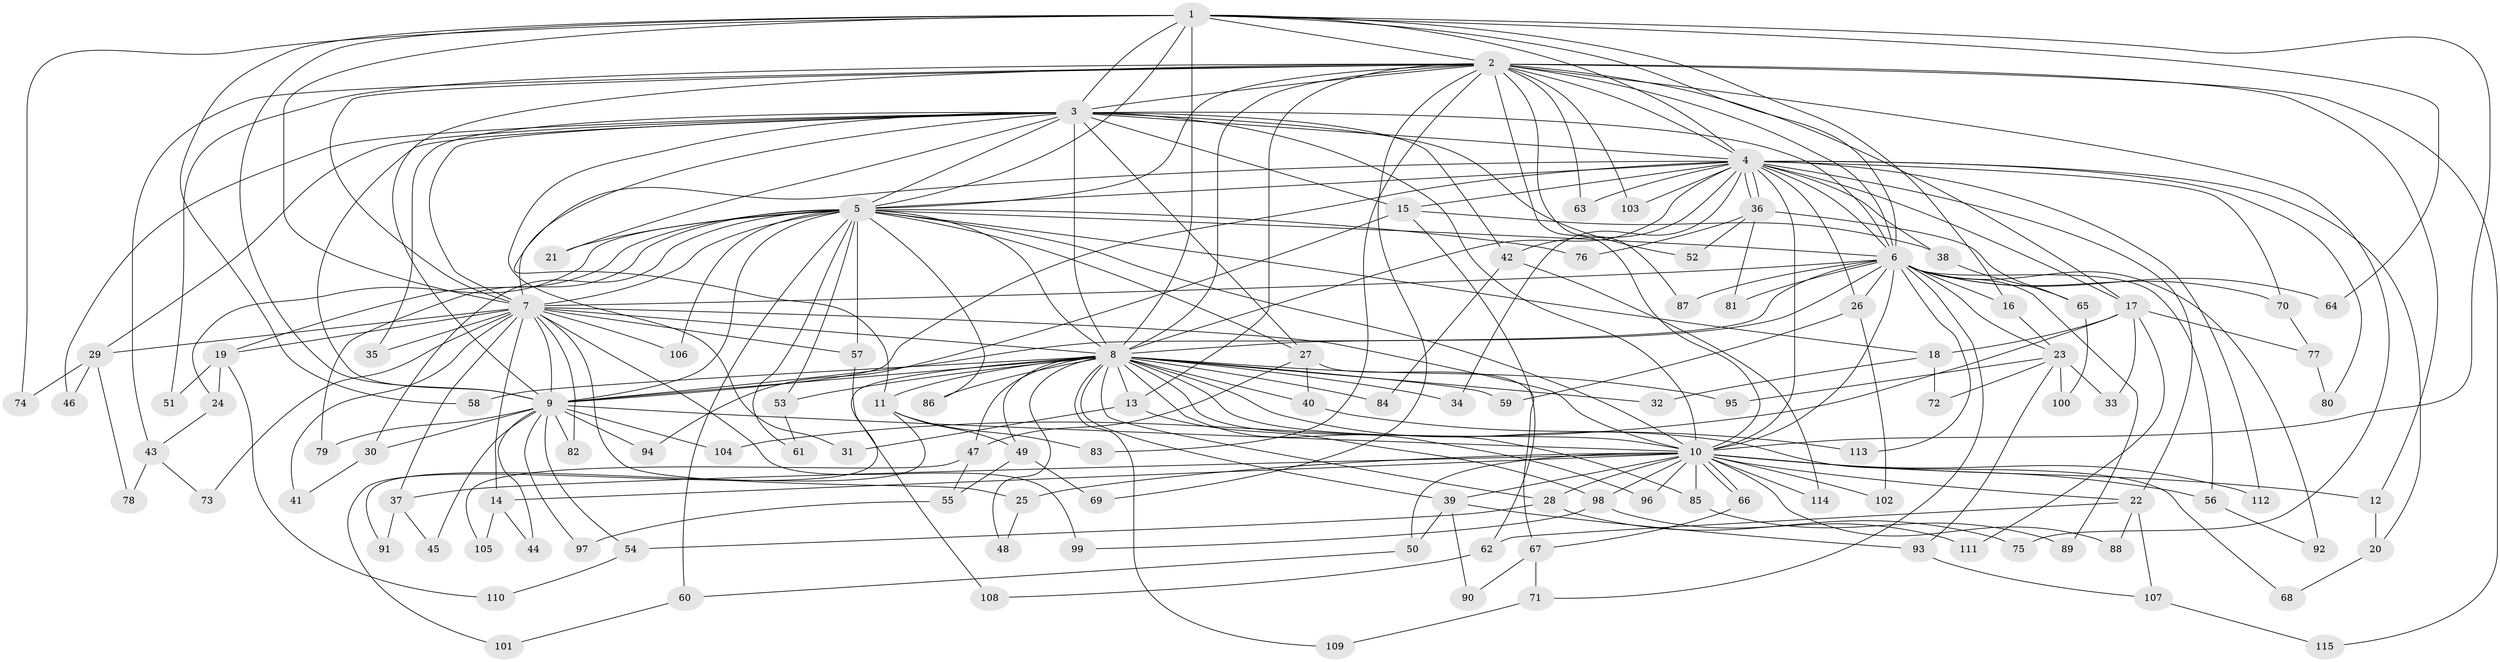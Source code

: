 // coarse degree distribution, {25: 0.029411764705882353, 24: 0.029411764705882353, 4: 0.14705882352941177, 2: 0.47058823529411764, 5: 0.029411764705882353, 3: 0.17647058823529413, 1: 0.11764705882352941}
// Generated by graph-tools (version 1.1) at 2025/17/03/04/25 18:17:40]
// undirected, 115 vertices, 255 edges
graph export_dot {
graph [start="1"]
  node [color=gray90,style=filled];
  1;
  2;
  3;
  4;
  5;
  6;
  7;
  8;
  9;
  10;
  11;
  12;
  13;
  14;
  15;
  16;
  17;
  18;
  19;
  20;
  21;
  22;
  23;
  24;
  25;
  26;
  27;
  28;
  29;
  30;
  31;
  32;
  33;
  34;
  35;
  36;
  37;
  38;
  39;
  40;
  41;
  42;
  43;
  44;
  45;
  46;
  47;
  48;
  49;
  50;
  51;
  52;
  53;
  54;
  55;
  56;
  57;
  58;
  59;
  60;
  61;
  62;
  63;
  64;
  65;
  66;
  67;
  68;
  69;
  70;
  71;
  72;
  73;
  74;
  75;
  76;
  77;
  78;
  79;
  80;
  81;
  82;
  83;
  84;
  85;
  86;
  87;
  88;
  89;
  90;
  91;
  92;
  93;
  94;
  95;
  96;
  97;
  98;
  99;
  100;
  101;
  102;
  103;
  104;
  105;
  106;
  107;
  108;
  109;
  110;
  111;
  112;
  113;
  114;
  115;
  1 -- 2;
  1 -- 3;
  1 -- 4;
  1 -- 5;
  1 -- 6;
  1 -- 7;
  1 -- 8;
  1 -- 9;
  1 -- 10;
  1 -- 16;
  1 -- 58;
  1 -- 64;
  1 -- 74;
  2 -- 3;
  2 -- 4;
  2 -- 5;
  2 -- 6;
  2 -- 7;
  2 -- 8;
  2 -- 9;
  2 -- 10;
  2 -- 12;
  2 -- 13;
  2 -- 17;
  2 -- 43;
  2 -- 51;
  2 -- 63;
  2 -- 69;
  2 -- 75;
  2 -- 83;
  2 -- 87;
  2 -- 103;
  2 -- 115;
  3 -- 4;
  3 -- 5;
  3 -- 6;
  3 -- 7;
  3 -- 8;
  3 -- 9;
  3 -- 10;
  3 -- 11;
  3 -- 15;
  3 -- 21;
  3 -- 27;
  3 -- 29;
  3 -- 31;
  3 -- 35;
  3 -- 42;
  3 -- 46;
  3 -- 52;
  4 -- 5;
  4 -- 6;
  4 -- 7;
  4 -- 8;
  4 -- 9;
  4 -- 10;
  4 -- 15;
  4 -- 17;
  4 -- 20;
  4 -- 22;
  4 -- 26;
  4 -- 34;
  4 -- 36;
  4 -- 36;
  4 -- 38;
  4 -- 42;
  4 -- 63;
  4 -- 70;
  4 -- 80;
  4 -- 103;
  4 -- 112;
  5 -- 6;
  5 -- 7;
  5 -- 8;
  5 -- 9;
  5 -- 10;
  5 -- 18;
  5 -- 19;
  5 -- 21;
  5 -- 24;
  5 -- 27;
  5 -- 30;
  5 -- 53;
  5 -- 57;
  5 -- 60;
  5 -- 61;
  5 -- 76;
  5 -- 79;
  5 -- 86;
  5 -- 106;
  6 -- 7;
  6 -- 8;
  6 -- 9;
  6 -- 10;
  6 -- 16;
  6 -- 23;
  6 -- 26;
  6 -- 56;
  6 -- 64;
  6 -- 70;
  6 -- 71;
  6 -- 81;
  6 -- 87;
  6 -- 89;
  6 -- 92;
  6 -- 113;
  7 -- 8;
  7 -- 9;
  7 -- 10;
  7 -- 14;
  7 -- 19;
  7 -- 25;
  7 -- 29;
  7 -- 35;
  7 -- 37;
  7 -- 41;
  7 -- 57;
  7 -- 73;
  7 -- 82;
  7 -- 99;
  7 -- 106;
  8 -- 9;
  8 -- 10;
  8 -- 11;
  8 -- 13;
  8 -- 28;
  8 -- 32;
  8 -- 34;
  8 -- 39;
  8 -- 40;
  8 -- 47;
  8 -- 48;
  8 -- 49;
  8 -- 53;
  8 -- 58;
  8 -- 59;
  8 -- 68;
  8 -- 84;
  8 -- 85;
  8 -- 86;
  8 -- 95;
  8 -- 96;
  8 -- 101;
  8 -- 109;
  9 -- 10;
  9 -- 30;
  9 -- 44;
  9 -- 45;
  9 -- 54;
  9 -- 79;
  9 -- 82;
  9 -- 94;
  9 -- 97;
  9 -- 104;
  10 -- 12;
  10 -- 14;
  10 -- 22;
  10 -- 25;
  10 -- 28;
  10 -- 37;
  10 -- 39;
  10 -- 50;
  10 -- 56;
  10 -- 66;
  10 -- 66;
  10 -- 85;
  10 -- 88;
  10 -- 96;
  10 -- 98;
  10 -- 102;
  10 -- 112;
  10 -- 114;
  11 -- 49;
  11 -- 83;
  11 -- 91;
  12 -- 20;
  13 -- 31;
  13 -- 98;
  14 -- 44;
  14 -- 105;
  15 -- 38;
  15 -- 62;
  15 -- 94;
  16 -- 23;
  17 -- 18;
  17 -- 33;
  17 -- 77;
  17 -- 104;
  17 -- 111;
  18 -- 32;
  18 -- 72;
  19 -- 24;
  19 -- 51;
  19 -- 110;
  20 -- 68;
  22 -- 62;
  22 -- 88;
  22 -- 107;
  23 -- 33;
  23 -- 72;
  23 -- 93;
  23 -- 95;
  23 -- 100;
  24 -- 43;
  25 -- 48;
  26 -- 59;
  26 -- 102;
  27 -- 40;
  27 -- 47;
  27 -- 67;
  28 -- 54;
  28 -- 75;
  29 -- 46;
  29 -- 74;
  29 -- 78;
  30 -- 41;
  36 -- 52;
  36 -- 65;
  36 -- 76;
  36 -- 81;
  37 -- 45;
  37 -- 91;
  38 -- 65;
  39 -- 50;
  39 -- 90;
  39 -- 93;
  40 -- 113;
  42 -- 84;
  42 -- 114;
  43 -- 73;
  43 -- 78;
  47 -- 55;
  47 -- 105;
  49 -- 55;
  49 -- 69;
  50 -- 60;
  53 -- 61;
  54 -- 110;
  55 -- 97;
  56 -- 92;
  57 -- 108;
  60 -- 101;
  62 -- 108;
  65 -- 100;
  66 -- 67;
  67 -- 71;
  67 -- 90;
  70 -- 77;
  71 -- 109;
  77 -- 80;
  85 -- 89;
  93 -- 107;
  98 -- 99;
  98 -- 111;
  107 -- 115;
}
